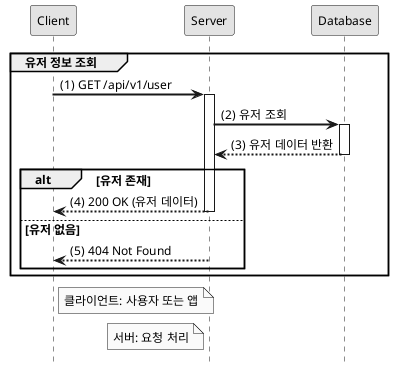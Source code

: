 @startuml

hide footbox
autoactivate on

' 스타일 설정
skinparam monochrome true
skinparam shadowing false
skinparam defaultFontSize 12
skinparam defaultFontName Arial
skinparam sequenceArrowThickness 2

participant "Client" as C
participant "Server" as S
participant "Database" as DB

group 유저 정보 조회
    autonumber 1 "(0)"
    C -> S: GET /api/v1/user
    S -> DB: 유저 조회
    DB --> S: 유저 데이터 반환
    alt 유저 존재
        S --> C: 200 OK (유저 데이터)
    else 유저 없음
        S --> C: 404 Not Found
    end
end

note right of C: 클라이언트: 사용자 또는 앱
note left of S: 서버: 요청 처리

@enduml